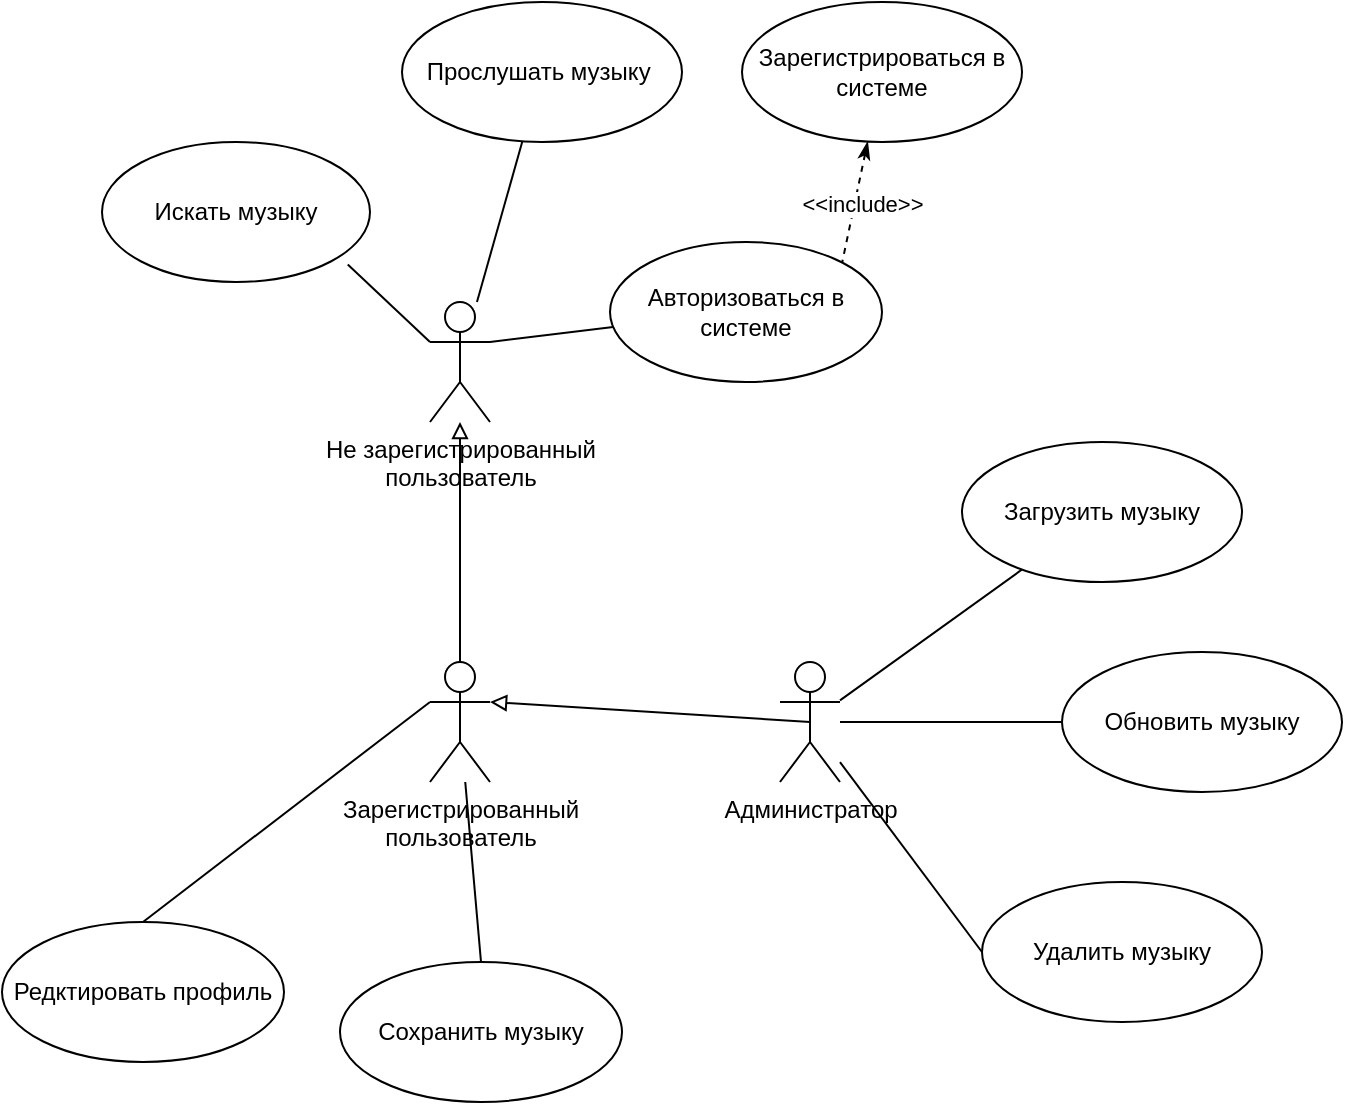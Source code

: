 <mxfile version="20.8.16" type="device"><diagram name="Страница 1" id="vNnjU6kuw7fjowfhS8JL"><mxGraphModel dx="1020" dy="542" grid="1" gridSize="10" guides="1" tooltips="1" connect="1" arrows="1" fold="1" page="1" pageScale="1" pageWidth="827" pageHeight="1169" math="0" shadow="0"><root><mxCell id="0"/><mxCell id="1" parent="0"/><mxCell id="QmtAuJYr0Ogj_4uCZNxe-1" style="edgeStyle=orthogonalEdgeStyle;rounded=0;orthogonalLoop=1;jettySize=auto;html=1;exitX=0.5;exitY=0;exitDx=0;exitDy=0;exitPerimeter=0;endArrow=block;endFill=0;" parent="1" source="QmtAuJYr0Ogj_4uCZNxe-13" target="QmtAuJYr0Ogj_4uCZNxe-7" edge="1"><mxGeometry relative="1" as="geometry"><Array as="points"/><mxPoint x="330" y="500" as="targetPoint"/></mxGeometry></mxCell><mxCell id="QmtAuJYr0Ogj_4uCZNxe-2" style="rounded=0;orthogonalLoop=1;jettySize=auto;html=1;entryX=0.917;entryY=0.875;entryDx=0;entryDy=0;entryPerimeter=0;endArrow=none;endFill=0;exitX=0;exitY=0.333;exitDx=0;exitDy=0;exitPerimeter=0;" parent="1" source="QmtAuJYr0Ogj_4uCZNxe-7" target="QmtAuJYr0Ogj_4uCZNxe-14" edge="1"><mxGeometry relative="1" as="geometry"/></mxCell><mxCell id="QmtAuJYr0Ogj_4uCZNxe-5" style="edgeStyle=none;rounded=0;orthogonalLoop=1;jettySize=auto;html=1;endArrow=none;endFill=0;" parent="1" source="QmtAuJYr0Ogj_4uCZNxe-7" target="QmtAuJYr0Ogj_4uCZNxe-17" edge="1"><mxGeometry relative="1" as="geometry"/></mxCell><mxCell id="QmtAuJYr0Ogj_4uCZNxe-6" style="edgeStyle=none;rounded=0;orthogonalLoop=1;jettySize=auto;html=1;endArrow=none;endFill=0;exitX=1;exitY=0.333;exitDx=0;exitDy=0;exitPerimeter=0;" parent="1" source="QmtAuJYr0Ogj_4uCZNxe-7" target="QmtAuJYr0Ogj_4uCZNxe-19" edge="1"><mxGeometry relative="1" as="geometry"/></mxCell><mxCell id="QmtAuJYr0Ogj_4uCZNxe-7" value="Не зарегистрированный&lt;br&gt;пользователь" style="shape=umlActor;verticalLabelPosition=bottom;verticalAlign=top;html=1;outlineConnect=0;" parent="1" vertex="1"><mxGeometry x="224" y="370" width="30" height="60" as="geometry"/></mxCell><mxCell id="QmtAuJYr0Ogj_4uCZNxe-10" style="edgeStyle=none;rounded=0;orthogonalLoop=1;jettySize=auto;html=1;entryX=0.5;entryY=0;entryDx=0;entryDy=0;endArrow=none;endFill=0;" parent="1" source="QmtAuJYr0Ogj_4uCZNxe-13" target="QmtAuJYr0Ogj_4uCZNxe-25" edge="1"><mxGeometry relative="1" as="geometry"/></mxCell><mxCell id="QmtAuJYr0Ogj_4uCZNxe-11" style="rounded=0;orthogonalLoop=1;jettySize=auto;html=1;entryX=0.5;entryY=0.5;entryDx=0;entryDy=0;entryPerimeter=0;exitX=1;exitY=0.333;exitDx=0;exitDy=0;exitPerimeter=0;startArrow=block;startFill=0;endArrow=none;endFill=0;" parent="1" source="QmtAuJYr0Ogj_4uCZNxe-13" target="QmtAuJYr0Ogj_4uCZNxe-27" edge="1"><mxGeometry relative="1" as="geometry"/></mxCell><mxCell id="QmtAuJYr0Ogj_4uCZNxe-13" value="Зарегистрированный&lt;br&gt;пользователь" style="shape=umlActor;verticalLabelPosition=bottom;verticalAlign=top;html=1;outlineConnect=0;" parent="1" vertex="1"><mxGeometry x="224" y="550" width="30" height="60" as="geometry"/></mxCell><mxCell id="QmtAuJYr0Ogj_4uCZNxe-14" value="Искать музыку" style="ellipse;whiteSpace=wrap;html=1;" parent="1" vertex="1"><mxGeometry x="60" y="290" width="134" height="70" as="geometry"/></mxCell><mxCell id="QmtAuJYr0Ogj_4uCZNxe-17" value="Прослушать музыку&amp;nbsp;" style="ellipse;whiteSpace=wrap;html=1;" parent="1" vertex="1"><mxGeometry x="210" y="220" width="140" height="70" as="geometry"/></mxCell><mxCell id="QmtAuJYr0Ogj_4uCZNxe-18" value="Загрузить музыку" style="ellipse;whiteSpace=wrap;html=1;" parent="1" vertex="1"><mxGeometry x="490" y="440" width="140" height="70" as="geometry"/></mxCell><mxCell id="QmtAuJYr0Ogj_4uCZNxe-19" value="Авторизоваться в системе" style="ellipse;whiteSpace=wrap;html=1;" parent="1" vertex="1"><mxGeometry x="314" y="340" width="136" height="70" as="geometry"/></mxCell><mxCell id="QmtAuJYr0Ogj_4uCZNxe-21" style="edgeStyle=none;rounded=0;orthogonalLoop=1;jettySize=auto;html=1;endArrow=none;endFill=0;startArrow=classicThin;startFill=1;dashed=1;entryX=1;entryY=0;entryDx=0;entryDy=0;" parent="1" source="QmtAuJYr0Ogj_4uCZNxe-23" target="QmtAuJYr0Ogj_4uCZNxe-19" edge="1"><mxGeometry relative="1" as="geometry"><mxPoint x="502.445" y="338.671" as="sourcePoint"/><mxPoint x="393.997" y="459.997" as="targetPoint"/><Array as="points"/></mxGeometry></mxCell><mxCell id="QmtAuJYr0Ogj_4uCZNxe-22" value="&amp;lt;&amp;lt;include&amp;gt;&amp;gt;" style="edgeLabel;html=1;align=center;verticalAlign=middle;resizable=0;points=[];" parent="QmtAuJYr0Ogj_4uCZNxe-21" connectable="0" vertex="1"><mxGeometry x="0.043" relative="1" as="geometry"><mxPoint x="4" as="offset"/></mxGeometry></mxCell><mxCell id="QmtAuJYr0Ogj_4uCZNxe-23" value="Зарегистрироваться в системе" style="ellipse;whiteSpace=wrap;html=1;" parent="1" vertex="1"><mxGeometry x="380" y="220" width="140" height="70" as="geometry"/></mxCell><mxCell id="QmtAuJYr0Ogj_4uCZNxe-25" value="Сохранить музыку" style="ellipse;whiteSpace=wrap;html=1;" parent="1" vertex="1"><mxGeometry x="179" y="700" width="141" height="70" as="geometry"/></mxCell><mxCell id="QmtAuJYr0Ogj_4uCZNxe-26" style="rounded=0;orthogonalLoop=1;jettySize=auto;html=1;endArrow=none;endFill=0;" parent="1" source="QmtAuJYr0Ogj_4uCZNxe-27" target="QmtAuJYr0Ogj_4uCZNxe-18" edge="1"><mxGeometry relative="1" as="geometry"/></mxCell><mxCell id="bpONvVWL3ANj25s9DGhw-3" style="rounded=0;orthogonalLoop=1;jettySize=auto;html=1;entryX=0;entryY=0.5;entryDx=0;entryDy=0;endArrow=none;endFill=0;" parent="1" source="QmtAuJYr0Ogj_4uCZNxe-27" target="bpONvVWL3ANj25s9DGhw-2" edge="1"><mxGeometry relative="1" as="geometry"/></mxCell><mxCell id="1VjAi4eTyCk8-kUMAjqO-2" style="edgeStyle=orthogonalEdgeStyle;rounded=0;orthogonalLoop=1;jettySize=auto;html=1;entryX=0;entryY=0.5;entryDx=0;entryDy=0;endArrow=none;endFill=0;" edge="1" parent="1" source="QmtAuJYr0Ogj_4uCZNxe-27" target="1VjAi4eTyCk8-kUMAjqO-1"><mxGeometry relative="1" as="geometry"/></mxCell><mxCell id="QmtAuJYr0Ogj_4uCZNxe-27" value="Администратор" style="shape=umlActor;verticalLabelPosition=bottom;verticalAlign=top;html=1;outlineConnect=0;" parent="1" vertex="1"><mxGeometry x="399" y="550" width="30" height="60" as="geometry"/></mxCell><mxCell id="bpONvVWL3ANj25s9DGhw-2" value="Удалить музыку" style="ellipse;whiteSpace=wrap;html=1;" parent="1" vertex="1"><mxGeometry x="500" y="660" width="140" height="70" as="geometry"/></mxCell><mxCell id="zgqHcxyIm9U7eH7nFzLv-1" value="Редктировать профиль" style="ellipse;whiteSpace=wrap;html=1;" parent="1" vertex="1"><mxGeometry x="10" y="680" width="141" height="70" as="geometry"/></mxCell><mxCell id="zgqHcxyIm9U7eH7nFzLv-2" style="edgeStyle=none;rounded=0;orthogonalLoop=1;jettySize=auto;html=1;entryX=0.5;entryY=0;entryDx=0;entryDy=0;endArrow=none;endFill=0;exitX=0;exitY=0.333;exitDx=0;exitDy=0;exitPerimeter=0;" parent="1" source="QmtAuJYr0Ogj_4uCZNxe-13" target="zgqHcxyIm9U7eH7nFzLv-1" edge="1"><mxGeometry relative="1" as="geometry"><mxPoint x="240" y="580" as="sourcePoint"/><mxPoint x="130.94" y="650" as="targetPoint"/></mxGeometry></mxCell><mxCell id="1VjAi4eTyCk8-kUMAjqO-1" value="Обновить музыку" style="ellipse;whiteSpace=wrap;html=1;" vertex="1" parent="1"><mxGeometry x="540" y="545" width="140" height="70" as="geometry"/></mxCell></root></mxGraphModel></diagram></mxfile>